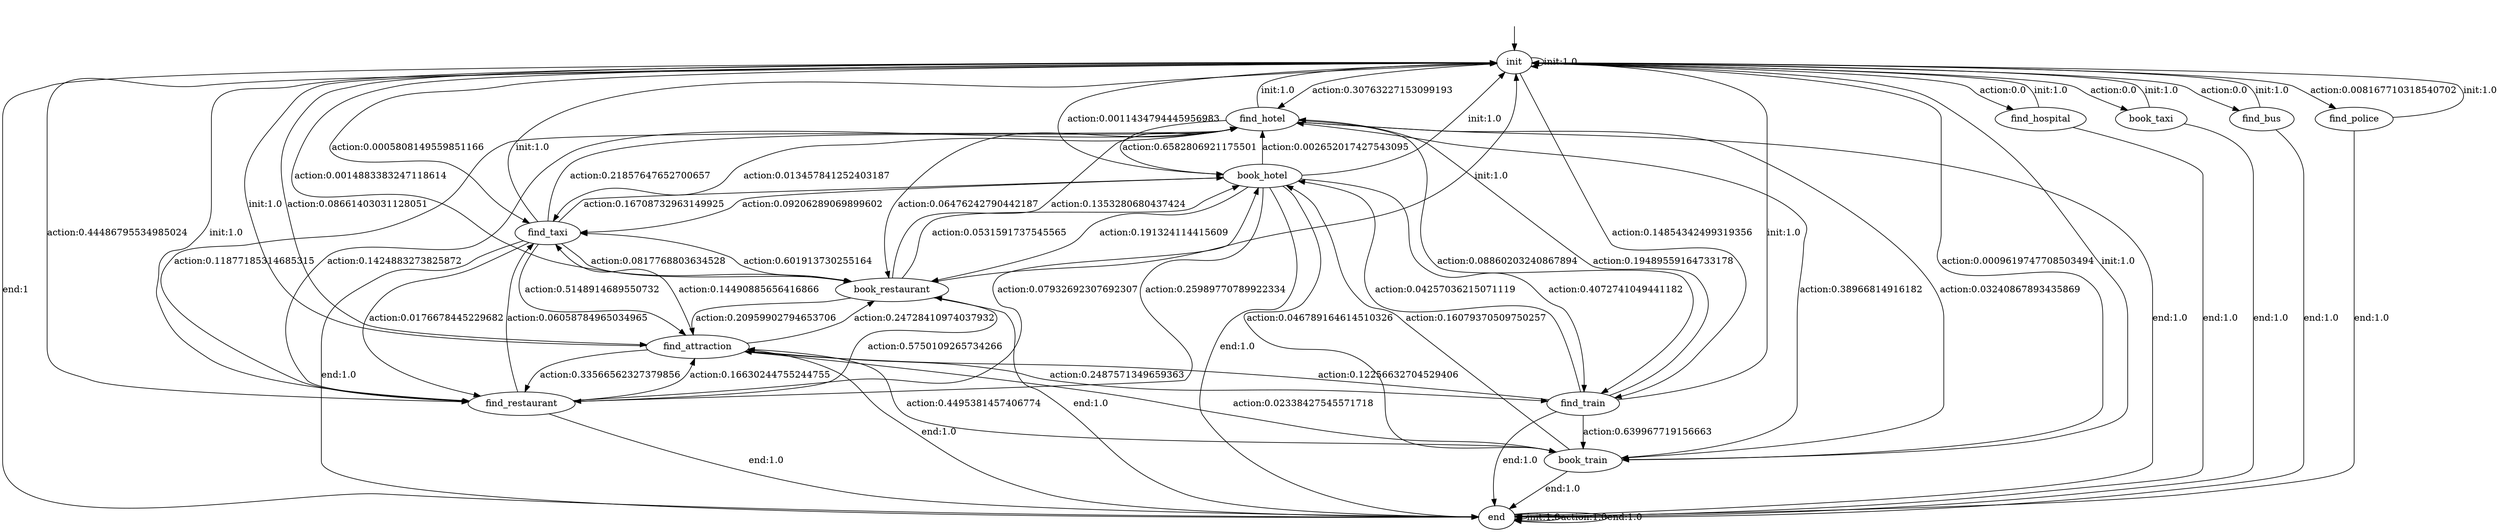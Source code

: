 digraph learned_mdp {
s0 [label="init"];
s1 [label="find_hotel"];
s2 [label="book_hotel"];
s3 [label="find_train"];
s4 [label="book_train"];
s5 [label="find_attraction"];
s6 [label="find_restaurant"];
s7 [label="book_restaurant"];
s8 [label="find_hospital"];
s9 [label="book_taxi"];
s10 [label="find_taxi"];
s11 [label="find_bus"];
s12 [label="find_police"];
s13 [label="end"];
s0 -> s0  [label="init:1.0"];
s0 -> s1  [label="action:0.30763227153099193"];
s0 -> s2  [label="action:0.0011434794445956983"];
s0 -> s3  [label="action:0.14854342499319356"];
s0 -> s4  [label="action:0.0009619747708503494"];
s0 -> s5  [label="action:0.08661403031128051"];
s0 -> s6  [label="action:0.44486795534985024"];
s0 -> s7  [label="action:0.0014883383247118614"];
s0 -> s8  [label="action:0.0"];
s0 -> s9  [label="action:0.0"];
s0 -> s10  [label="action:0.0005808149559851166"];
s0 -> s11  [label="action:0.0"];
s0 -> s12  [label="action:0.008167710318540702"];
s0 -> s13  [label="end:1"];
s1 -> s0  [label="init:1.0"];
s1 -> s2  [label="action:0.6582806921175501"];
s1 -> s3  [label="action:0.08860203240867894"];
s1 -> s4  [label="action:0.03240867893435869"];
s1 -> s6  [label="action:0.1424883273825872"];
s1 -> s7  [label="action:0.06476242790442187"];
s1 -> s10  [label="action:0.013457841252403187"];
s1 -> s13 [label="end:1.0"];
s2 -> s0  [label="init:1.0"];
s2 -> s1  [label="action:0.002652017427543095"];
s2 -> s3  [label="action:0.4072741049441182"];
s2 -> s4  [label="action:0.046789164614510326"];
s2 -> s6  [label="action:0.25989770789922334"];
s2 -> s7  [label="action:0.191324114415609"];
s2 -> s10  [label="action:0.09206289069899602"];
s2 -> s13 [label="end:1.0"];
s3 -> s0  [label="init:1.0"];
s3 -> s1  [label="action:0.19489559164733178"];
s3 -> s2  [label="action:0.04257036215071119"];
s3 -> s4  [label="action:0.639967719156663"];
s3 -> s5  [label="action:0.12256632704529406"];
s3 -> s13 [label="end:1.0"];
s4 -> s0  [label="init:1.0"];
s4 -> s1  [label="action:0.38966814916182"];
s4 -> s2  [label="action:0.16079370509750257"];
s4 -> s5  [label="action:0.4495381457406774"];
s4 -> s13 [label="end:1.0"];
s5 -> s0  [label="init:1.0"];
s5 -> s3  [label="action:0.2487571349659363"];
s5 -> s4  [label="action:0.02338427545571718"];
s5 -> s6  [label="action:0.33566562327379856"];
s5 -> s7  [label="action:0.24728410974037932"];
s5 -> s10  [label="action:0.14490885656416866"];
s5 -> s13 [label="end:1.0"];
s6 -> s0  [label="init:1.0"];
s6 -> s1  [label="action:0.11877185314685315"];
s6 -> s2  [label="action:0.07932692307692307"];
s6 -> s5  [label="action:0.16630244755244755"];
s6 -> s7  [label="action:0.5750109265734266"];
s6 -> s10  [label="action:0.06058784965034965"];
s6 -> s13 [label="end:1.0"];
s7 -> s0  [label="init:1.0"];
s7 -> s1  [label="action:0.1353280680437424"];
s7 -> s2  [label="action:0.0531591737545565"];
s7 -> s5  [label="action:0.20959902794653706"];
s7 -> s10  [label="action:0.601913730255164"];
s7 -> s13 [label="end:1.0"];
s8 -> s0  [label="init:1.0"];
s8 -> s13 [label="end:1.0"];
s9 -> s0  [label="init:1.0"];
s9 -> s13 [label="end:1.0"];
s10 -> s0  [label="init:1.0"];
s10 -> s1  [label="action:0.21857647652700657"];
s10 -> s2  [label="action:0.16708732963149925"];
s10 -> s5  [label="action:0.5148914689550732"];
s10 -> s6  [label="action:0.0176678445229682"];
s10 -> s7  [label="action:0.0817768803634528"];
s10 -> s13 [label="end:1.0"];
s11 -> s0  [label="init:1.0"];
s11 -> s13 [label="end:1.0"];
s12 -> s0  [label="init:1.0"];
s12 -> s13 [label="end:1.0"];
s13 -> s13 [label="init:1.0"];
s13 -> s13  [label="action:1.0"];
s13 -> s13  [label="end:1.0"];
__start0 [label="", shape=none];
__start0 -> s0  [label=""];
}